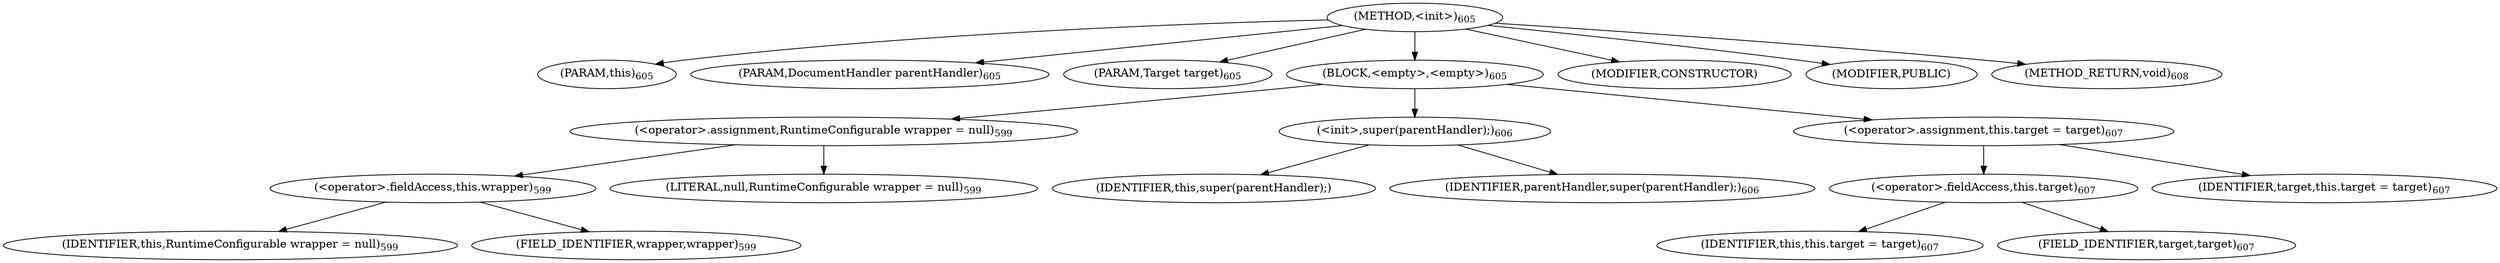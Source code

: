 digraph "&lt;init&gt;" {  
"2023" [label = <(METHOD,&lt;init&gt;)<SUB>605</SUB>> ]
"116" [label = <(PARAM,this)<SUB>605</SUB>> ]
"2024" [label = <(PARAM,DocumentHandler parentHandler)<SUB>605</SUB>> ]
"2025" [label = <(PARAM,Target target)<SUB>605</SUB>> ]
"2026" [label = <(BLOCK,&lt;empty&gt;,&lt;empty&gt;)<SUB>605</SUB>> ]
"2027" [label = <(&lt;operator&gt;.assignment,RuntimeConfigurable wrapper = null)<SUB>599</SUB>> ]
"2028" [label = <(&lt;operator&gt;.fieldAccess,this.wrapper)<SUB>599</SUB>> ]
"2029" [label = <(IDENTIFIER,this,RuntimeConfigurable wrapper = null)<SUB>599</SUB>> ]
"2030" [label = <(FIELD_IDENTIFIER,wrapper,wrapper)<SUB>599</SUB>> ]
"2031" [label = <(LITERAL,null,RuntimeConfigurable wrapper = null)<SUB>599</SUB>> ]
"2032" [label = <(&lt;init&gt;,super(parentHandler);)<SUB>606</SUB>> ]
"115" [label = <(IDENTIFIER,this,super(parentHandler);)> ]
"2033" [label = <(IDENTIFIER,parentHandler,super(parentHandler);)<SUB>606</SUB>> ]
"2034" [label = <(&lt;operator&gt;.assignment,this.target = target)<SUB>607</SUB>> ]
"2035" [label = <(&lt;operator&gt;.fieldAccess,this.target)<SUB>607</SUB>> ]
"117" [label = <(IDENTIFIER,this,this.target = target)<SUB>607</SUB>> ]
"2036" [label = <(FIELD_IDENTIFIER,target,target)<SUB>607</SUB>> ]
"2037" [label = <(IDENTIFIER,target,this.target = target)<SUB>607</SUB>> ]
"2038" [label = <(MODIFIER,CONSTRUCTOR)> ]
"2039" [label = <(MODIFIER,PUBLIC)> ]
"2040" [label = <(METHOD_RETURN,void)<SUB>608</SUB>> ]
  "2023" -> "116" 
  "2023" -> "2024" 
  "2023" -> "2025" 
  "2023" -> "2026" 
  "2023" -> "2038" 
  "2023" -> "2039" 
  "2023" -> "2040" 
  "2026" -> "2027" 
  "2026" -> "2032" 
  "2026" -> "2034" 
  "2027" -> "2028" 
  "2027" -> "2031" 
  "2028" -> "2029" 
  "2028" -> "2030" 
  "2032" -> "115" 
  "2032" -> "2033" 
  "2034" -> "2035" 
  "2034" -> "2037" 
  "2035" -> "117" 
  "2035" -> "2036" 
}
